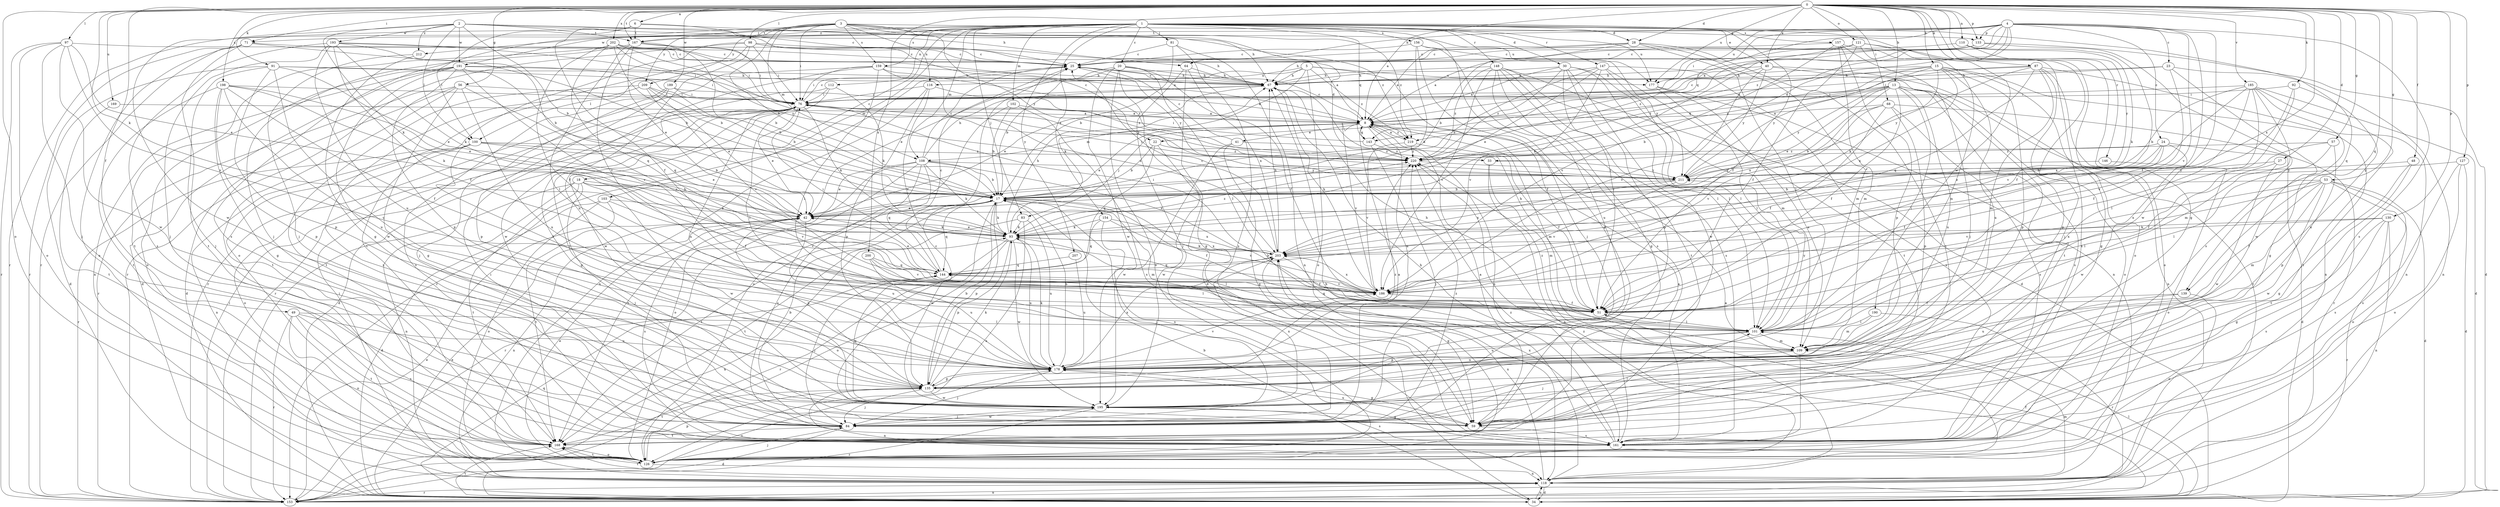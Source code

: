 strict digraph  {
0;
1;
2;
3;
4;
5;
6;
8;
13;
15;
17;
18;
20;
22;
23;
24;
25;
27;
28;
30;
33;
34;
40;
41;
42;
48;
49;
51;
53;
56;
57;
59;
64;
67;
68;
71;
76;
81;
83;
84;
87;
91;
92;
93;
97;
98;
100;
101;
102;
103;
108;
109;
110;
112;
116;
118;
121;
126;
127;
130;
133;
135;
139;
143;
144;
146;
147;
148;
153;
154;
156;
157;
159;
161;
167;
168;
169;
177;
178;
185;
186;
189;
190;
191;
193;
195;
198;
200;
202;
203;
207;
209;
211;
212;
219;
220;
0 -> 6  [label=a];
0 -> 8  [label=a];
0 -> 13  [label=b];
0 -> 15  [label=b];
0 -> 27  [label=d];
0 -> 28  [label=d];
0 -> 40  [label=e];
0 -> 48  [label=f];
0 -> 49  [label=f];
0 -> 53  [label=g];
0 -> 56  [label=g];
0 -> 57  [label=g];
0 -> 59  [label=g];
0 -> 68  [label=i];
0 -> 71  [label=i];
0 -> 87  [label=k];
0 -> 91  [label=k];
0 -> 92  [label=k];
0 -> 93  [label=k];
0 -> 97  [label=l];
0 -> 98  [label=l];
0 -> 110  [label=n];
0 -> 121  [label=o];
0 -> 126  [label=o];
0 -> 127  [label=p];
0 -> 130  [label=p];
0 -> 133  [label=p];
0 -> 139  [label=q];
0 -> 146  [label=r];
0 -> 167  [label=t];
0 -> 169  [label=u];
0 -> 177  [label=u];
0 -> 185  [label=v];
0 -> 189  [label=w];
0 -> 198  [label=x];
0 -> 200  [label=x];
0 -> 202  [label=x];
0 -> 203  [label=x];
1 -> 18  [label=c];
1 -> 20  [label=c];
1 -> 28  [label=d];
1 -> 30  [label=d];
1 -> 40  [label=e];
1 -> 51  [label=f];
1 -> 59  [label=g];
1 -> 71  [label=i];
1 -> 81  [label=j];
1 -> 83  [label=j];
1 -> 102  [label=m];
1 -> 103  [label=m];
1 -> 108  [label=m];
1 -> 112  [label=n];
1 -> 139  [label=q];
1 -> 143  [label=q];
1 -> 147  [label=r];
1 -> 148  [label=r];
1 -> 154  [label=s];
1 -> 156  [label=s];
1 -> 157  [label=s];
1 -> 159  [label=s];
1 -> 177  [label=u];
1 -> 190  [label=w];
1 -> 191  [label=w];
1 -> 207  [label=y];
1 -> 209  [label=y];
1 -> 212  [label=z];
2 -> 17  [label=b];
2 -> 22  [label=c];
2 -> 64  [label=h];
2 -> 93  [label=k];
2 -> 100  [label=l];
2 -> 167  [label=t];
2 -> 191  [label=w];
2 -> 193  [label=w];
2 -> 195  [label=w];
2 -> 212  [label=z];
2 -> 219  [label=z];
3 -> 17  [label=b];
3 -> 33  [label=d];
3 -> 76  [label=i];
3 -> 108  [label=m];
3 -> 116  [label=n];
3 -> 133  [label=p];
3 -> 153  [label=r];
3 -> 159  [label=s];
3 -> 161  [label=s];
3 -> 167  [label=t];
3 -> 177  [label=u];
3 -> 209  [label=y];
3 -> 211  [label=y];
3 -> 219  [label=z];
4 -> 8  [label=a];
4 -> 22  [label=c];
4 -> 23  [label=c];
4 -> 24  [label=c];
4 -> 33  [label=d];
4 -> 51  [label=f];
4 -> 64  [label=h];
4 -> 76  [label=i];
4 -> 133  [label=p];
4 -> 143  [label=q];
4 -> 161  [label=s];
4 -> 167  [label=t];
4 -> 177  [label=u];
4 -> 186  [label=v];
4 -> 195  [label=w];
4 -> 219  [label=z];
5 -> 51  [label=f];
5 -> 67  [label=h];
5 -> 93  [label=k];
5 -> 100  [label=l];
5 -> 116  [label=n];
5 -> 126  [label=o];
5 -> 177  [label=u];
5 -> 219  [label=z];
6 -> 25  [label=c];
6 -> 51  [label=f];
6 -> 67  [label=h];
6 -> 100  [label=l];
6 -> 153  [label=r];
6 -> 167  [label=t];
8 -> 25  [label=c];
8 -> 41  [label=e];
8 -> 42  [label=e];
8 -> 83  [label=j];
8 -> 108  [label=m];
8 -> 109  [label=m];
8 -> 143  [label=q];
8 -> 161  [label=s];
8 -> 178  [label=u];
8 -> 186  [label=v];
8 -> 219  [label=z];
13 -> 17  [label=b];
13 -> 42  [label=e];
13 -> 51  [label=f];
13 -> 76  [label=i];
13 -> 101  [label=l];
13 -> 118  [label=n];
13 -> 126  [label=o];
13 -> 143  [label=q];
13 -> 161  [label=s];
13 -> 178  [label=u];
13 -> 203  [label=x];
13 -> 211  [label=y];
15 -> 8  [label=a];
15 -> 59  [label=g];
15 -> 67  [label=h];
15 -> 93  [label=k];
15 -> 118  [label=n];
15 -> 135  [label=p];
15 -> 178  [label=u];
15 -> 203  [label=x];
15 -> 211  [label=y];
15 -> 220  [label=z];
17 -> 42  [label=e];
17 -> 51  [label=f];
17 -> 93  [label=k];
17 -> 109  [label=m];
17 -> 135  [label=p];
17 -> 144  [label=q];
17 -> 153  [label=r];
17 -> 161  [label=s];
17 -> 168  [label=t];
17 -> 195  [label=w];
18 -> 17  [label=b];
18 -> 51  [label=f];
18 -> 84  [label=j];
18 -> 118  [label=n];
18 -> 153  [label=r];
18 -> 168  [label=t];
18 -> 186  [label=v];
18 -> 195  [label=w];
20 -> 17  [label=b];
20 -> 42  [label=e];
20 -> 51  [label=f];
20 -> 59  [label=g];
20 -> 67  [label=h];
20 -> 101  [label=l];
20 -> 126  [label=o];
20 -> 195  [label=w];
22 -> 17  [label=b];
22 -> 144  [label=q];
22 -> 195  [label=w];
22 -> 220  [label=z];
23 -> 67  [label=h];
23 -> 76  [label=i];
23 -> 118  [label=n];
23 -> 186  [label=v];
23 -> 195  [label=w];
24 -> 17  [label=b];
24 -> 34  [label=d];
24 -> 42  [label=e];
24 -> 51  [label=f];
24 -> 195  [label=w];
24 -> 220  [label=z];
25 -> 67  [label=h];
25 -> 153  [label=r];
25 -> 211  [label=y];
27 -> 101  [label=l];
27 -> 195  [label=w];
27 -> 211  [label=y];
28 -> 8  [label=a];
28 -> 17  [label=b];
28 -> 25  [label=c];
28 -> 101  [label=l];
28 -> 109  [label=m];
28 -> 168  [label=t];
30 -> 8  [label=a];
30 -> 51  [label=f];
30 -> 67  [label=h];
30 -> 101  [label=l];
30 -> 109  [label=m];
30 -> 135  [label=p];
30 -> 195  [label=w];
30 -> 220  [label=z];
33 -> 109  [label=m];
33 -> 118  [label=n];
33 -> 211  [label=y];
34 -> 17  [label=b];
34 -> 42  [label=e];
34 -> 51  [label=f];
34 -> 101  [label=l];
34 -> 118  [label=n];
34 -> 144  [label=q];
34 -> 168  [label=t];
34 -> 220  [label=z];
40 -> 67  [label=h];
40 -> 93  [label=k];
40 -> 153  [label=r];
40 -> 168  [label=t];
40 -> 186  [label=v];
40 -> 211  [label=y];
41 -> 25  [label=c];
41 -> 59  [label=g];
41 -> 195  [label=w];
41 -> 220  [label=z];
42 -> 93  [label=k];
42 -> 118  [label=n];
42 -> 135  [label=p];
42 -> 161  [label=s];
42 -> 178  [label=u];
48 -> 59  [label=g];
48 -> 168  [label=t];
48 -> 211  [label=y];
49 -> 101  [label=l];
49 -> 126  [label=o];
49 -> 153  [label=r];
49 -> 161  [label=s];
49 -> 168  [label=t];
49 -> 178  [label=u];
51 -> 17  [label=b];
51 -> 67  [label=h];
51 -> 101  [label=l];
51 -> 144  [label=q];
53 -> 17  [label=b];
53 -> 34  [label=d];
53 -> 51  [label=f];
53 -> 109  [label=m];
53 -> 126  [label=o];
53 -> 161  [label=s];
53 -> 186  [label=v];
53 -> 195  [label=w];
53 -> 203  [label=x];
56 -> 34  [label=d];
56 -> 59  [label=g];
56 -> 76  [label=i];
56 -> 153  [label=r];
56 -> 168  [label=t];
56 -> 178  [label=u];
56 -> 186  [label=v];
57 -> 51  [label=f];
57 -> 101  [label=l];
57 -> 135  [label=p];
57 -> 220  [label=z];
59 -> 8  [label=a];
59 -> 25  [label=c];
59 -> 101  [label=l];
59 -> 161  [label=s];
59 -> 178  [label=u];
64 -> 34  [label=d];
64 -> 67  [label=h];
64 -> 84  [label=j];
64 -> 203  [label=x];
67 -> 25  [label=c];
67 -> 42  [label=e];
67 -> 76  [label=i];
68 -> 8  [label=a];
68 -> 17  [label=b];
68 -> 51  [label=f];
68 -> 135  [label=p];
68 -> 153  [label=r];
68 -> 161  [label=s];
68 -> 186  [label=v];
71 -> 17  [label=b];
71 -> 25  [label=c];
71 -> 126  [label=o];
71 -> 153  [label=r];
71 -> 168  [label=t];
76 -> 8  [label=a];
76 -> 25  [label=c];
76 -> 34  [label=d];
76 -> 42  [label=e];
76 -> 59  [label=g];
76 -> 93  [label=k];
76 -> 101  [label=l];
76 -> 178  [label=u];
76 -> 220  [label=z];
81 -> 17  [label=b];
81 -> 25  [label=c];
81 -> 118  [label=n];
81 -> 161  [label=s];
83 -> 93  [label=k];
83 -> 126  [label=o];
83 -> 168  [label=t];
83 -> 178  [label=u];
84 -> 8  [label=a];
84 -> 17  [label=b];
84 -> 34  [label=d];
84 -> 168  [label=t];
84 -> 195  [label=w];
84 -> 220  [label=z];
87 -> 67  [label=h];
87 -> 109  [label=m];
87 -> 118  [label=n];
87 -> 126  [label=o];
87 -> 135  [label=p];
87 -> 144  [label=q];
87 -> 211  [label=y];
87 -> 220  [label=z];
91 -> 34  [label=d];
91 -> 42  [label=e];
91 -> 67  [label=h];
91 -> 76  [label=i];
91 -> 84  [label=j];
91 -> 135  [label=p];
91 -> 178  [label=u];
92 -> 51  [label=f];
92 -> 76  [label=i];
92 -> 101  [label=l];
92 -> 178  [label=u];
93 -> 42  [label=e];
93 -> 67  [label=h];
93 -> 101  [label=l];
93 -> 126  [label=o];
93 -> 135  [label=p];
93 -> 153  [label=r];
93 -> 178  [label=u];
93 -> 195  [label=w];
93 -> 203  [label=x];
93 -> 220  [label=z];
97 -> 25  [label=c];
97 -> 42  [label=e];
97 -> 84  [label=j];
97 -> 126  [label=o];
97 -> 153  [label=r];
97 -> 186  [label=v];
97 -> 195  [label=w];
98 -> 8  [label=a];
98 -> 25  [label=c];
98 -> 67  [label=h];
98 -> 76  [label=i];
98 -> 126  [label=o];
98 -> 153  [label=r];
98 -> 168  [label=t];
98 -> 178  [label=u];
100 -> 17  [label=b];
100 -> 42  [label=e];
100 -> 101  [label=l];
100 -> 118  [label=n];
100 -> 126  [label=o];
100 -> 153  [label=r];
100 -> 220  [label=z];
101 -> 109  [label=m];
101 -> 135  [label=p];
101 -> 178  [label=u];
101 -> 211  [label=y];
102 -> 8  [label=a];
102 -> 17  [label=b];
102 -> 126  [label=o];
102 -> 161  [label=s];
103 -> 34  [label=d];
103 -> 42  [label=e];
103 -> 126  [label=o];
103 -> 168  [label=t];
103 -> 186  [label=v];
108 -> 17  [label=b];
108 -> 25  [label=c];
108 -> 42  [label=e];
108 -> 67  [label=h];
108 -> 93  [label=k];
108 -> 126  [label=o];
108 -> 144  [label=q];
108 -> 161  [label=s];
108 -> 168  [label=t];
108 -> 203  [label=x];
108 -> 211  [label=y];
109 -> 67  [label=h];
109 -> 84  [label=j];
109 -> 161  [label=s];
109 -> 178  [label=u];
109 -> 220  [label=z];
110 -> 25  [label=c];
110 -> 51  [label=f];
110 -> 93  [label=k];
110 -> 211  [label=y];
112 -> 76  [label=i];
112 -> 93  [label=k];
112 -> 153  [label=r];
112 -> 195  [label=w];
116 -> 76  [label=i];
116 -> 118  [label=n];
116 -> 135  [label=p];
116 -> 186  [label=v];
116 -> 220  [label=z];
118 -> 8  [label=a];
118 -> 34  [label=d];
118 -> 67  [label=h];
118 -> 76  [label=i];
118 -> 109  [label=m];
118 -> 153  [label=r];
118 -> 168  [label=t];
118 -> 203  [label=x];
121 -> 8  [label=a];
121 -> 25  [label=c];
121 -> 51  [label=f];
121 -> 84  [label=j];
121 -> 109  [label=m];
121 -> 126  [label=o];
121 -> 220  [label=z];
126 -> 42  [label=e];
126 -> 84  [label=j];
126 -> 118  [label=n];
126 -> 135  [label=p];
126 -> 168  [label=t];
126 -> 220  [label=z];
127 -> 34  [label=d];
127 -> 126  [label=o];
127 -> 161  [label=s];
127 -> 211  [label=y];
130 -> 59  [label=g];
130 -> 93  [label=k];
130 -> 118  [label=n];
130 -> 153  [label=r];
130 -> 161  [label=s];
130 -> 203  [label=x];
133 -> 25  [label=c];
133 -> 34  [label=d];
133 -> 67  [label=h];
133 -> 76  [label=i];
133 -> 161  [label=s];
135 -> 17  [label=b];
135 -> 76  [label=i];
135 -> 84  [label=j];
135 -> 93  [label=k];
135 -> 118  [label=n];
135 -> 168  [label=t];
135 -> 195  [label=w];
135 -> 220  [label=z];
139 -> 51  [label=f];
139 -> 126  [label=o];
139 -> 178  [label=u];
143 -> 76  [label=i];
143 -> 84  [label=j];
143 -> 220  [label=z];
144 -> 25  [label=c];
144 -> 42  [label=e];
144 -> 76  [label=i];
144 -> 84  [label=j];
144 -> 186  [label=v];
146 -> 126  [label=o];
146 -> 211  [label=y];
147 -> 17  [label=b];
147 -> 42  [label=e];
147 -> 67  [label=h];
147 -> 101  [label=l];
147 -> 118  [label=n];
147 -> 168  [label=t];
147 -> 186  [label=v];
148 -> 34  [label=d];
148 -> 59  [label=g];
148 -> 67  [label=h];
148 -> 101  [label=l];
148 -> 161  [label=s];
148 -> 168  [label=t];
148 -> 178  [label=u];
148 -> 186  [label=v];
148 -> 220  [label=z];
153 -> 42  [label=e];
153 -> 76  [label=i];
153 -> 93  [label=k];
153 -> 118  [label=n];
153 -> 178  [label=u];
154 -> 84  [label=j];
154 -> 93  [label=k];
154 -> 144  [label=q];
154 -> 186  [label=v];
154 -> 203  [label=x];
156 -> 25  [label=c];
156 -> 84  [label=j];
156 -> 93  [label=k];
156 -> 161  [label=s];
156 -> 211  [label=y];
157 -> 25  [label=c];
157 -> 84  [label=j];
157 -> 109  [label=m];
157 -> 135  [label=p];
157 -> 161  [label=s];
157 -> 186  [label=v];
159 -> 67  [label=h];
159 -> 76  [label=i];
159 -> 101  [label=l];
159 -> 153  [label=r];
159 -> 195  [label=w];
159 -> 203  [label=x];
159 -> 220  [label=z];
161 -> 8  [label=a];
161 -> 67  [label=h];
161 -> 76  [label=i];
161 -> 203  [label=x];
167 -> 17  [label=b];
167 -> 25  [label=c];
167 -> 42  [label=e];
167 -> 76  [label=i];
167 -> 84  [label=j];
167 -> 101  [label=l];
167 -> 186  [label=v];
168 -> 126  [label=o];
169 -> 8  [label=a];
169 -> 168  [label=t];
177 -> 101  [label=l];
177 -> 161  [label=s];
177 -> 178  [label=u];
178 -> 17  [label=b];
178 -> 59  [label=g];
178 -> 84  [label=j];
178 -> 93  [label=k];
178 -> 135  [label=p];
178 -> 186  [label=v];
178 -> 203  [label=x];
185 -> 17  [label=b];
185 -> 34  [label=d];
185 -> 59  [label=g];
185 -> 76  [label=i];
185 -> 101  [label=l];
185 -> 109  [label=m];
185 -> 168  [label=t];
185 -> 186  [label=v];
185 -> 203  [label=x];
186 -> 51  [label=f];
186 -> 67  [label=h];
186 -> 203  [label=x];
189 -> 8  [label=a];
189 -> 76  [label=i];
189 -> 84  [label=j];
189 -> 135  [label=p];
189 -> 161  [label=s];
190 -> 101  [label=l];
190 -> 109  [label=m];
190 -> 153  [label=r];
191 -> 17  [label=b];
191 -> 34  [label=d];
191 -> 67  [label=h];
191 -> 118  [label=n];
191 -> 126  [label=o];
191 -> 135  [label=p];
191 -> 144  [label=q];
191 -> 186  [label=v];
191 -> 195  [label=w];
193 -> 17  [label=b];
193 -> 25  [label=c];
193 -> 51  [label=f];
193 -> 76  [label=i];
193 -> 84  [label=j];
193 -> 93  [label=k];
193 -> 161  [label=s];
193 -> 178  [label=u];
195 -> 59  [label=g];
195 -> 84  [label=j];
195 -> 144  [label=q];
195 -> 153  [label=r];
195 -> 161  [label=s];
195 -> 203  [label=x];
198 -> 42  [label=e];
198 -> 51  [label=f];
198 -> 59  [label=g];
198 -> 76  [label=i];
198 -> 93  [label=k];
198 -> 135  [label=p];
198 -> 168  [label=t];
198 -> 178  [label=u];
200 -> 101  [label=l];
200 -> 144  [label=q];
200 -> 178  [label=u];
200 -> 186  [label=v];
202 -> 8  [label=a];
202 -> 17  [label=b];
202 -> 25  [label=c];
202 -> 51  [label=f];
202 -> 76  [label=i];
202 -> 144  [label=q];
202 -> 168  [label=t];
202 -> 211  [label=y];
202 -> 220  [label=z];
203 -> 25  [label=c];
203 -> 51  [label=f];
203 -> 59  [label=g];
203 -> 67  [label=h];
203 -> 76  [label=i];
203 -> 93  [label=k];
203 -> 144  [label=q];
207 -> 144  [label=q];
207 -> 178  [label=u];
209 -> 17  [label=b];
209 -> 42  [label=e];
209 -> 76  [label=i];
209 -> 161  [label=s];
209 -> 168  [label=t];
209 -> 186  [label=v];
211 -> 17  [label=b];
211 -> 76  [label=i];
211 -> 186  [label=v];
211 -> 203  [label=x];
212 -> 59  [label=g];
212 -> 84  [label=j];
219 -> 8  [label=a];
219 -> 51  [label=f];
219 -> 186  [label=v];
219 -> 220  [label=z];
220 -> 211  [label=y];
}

